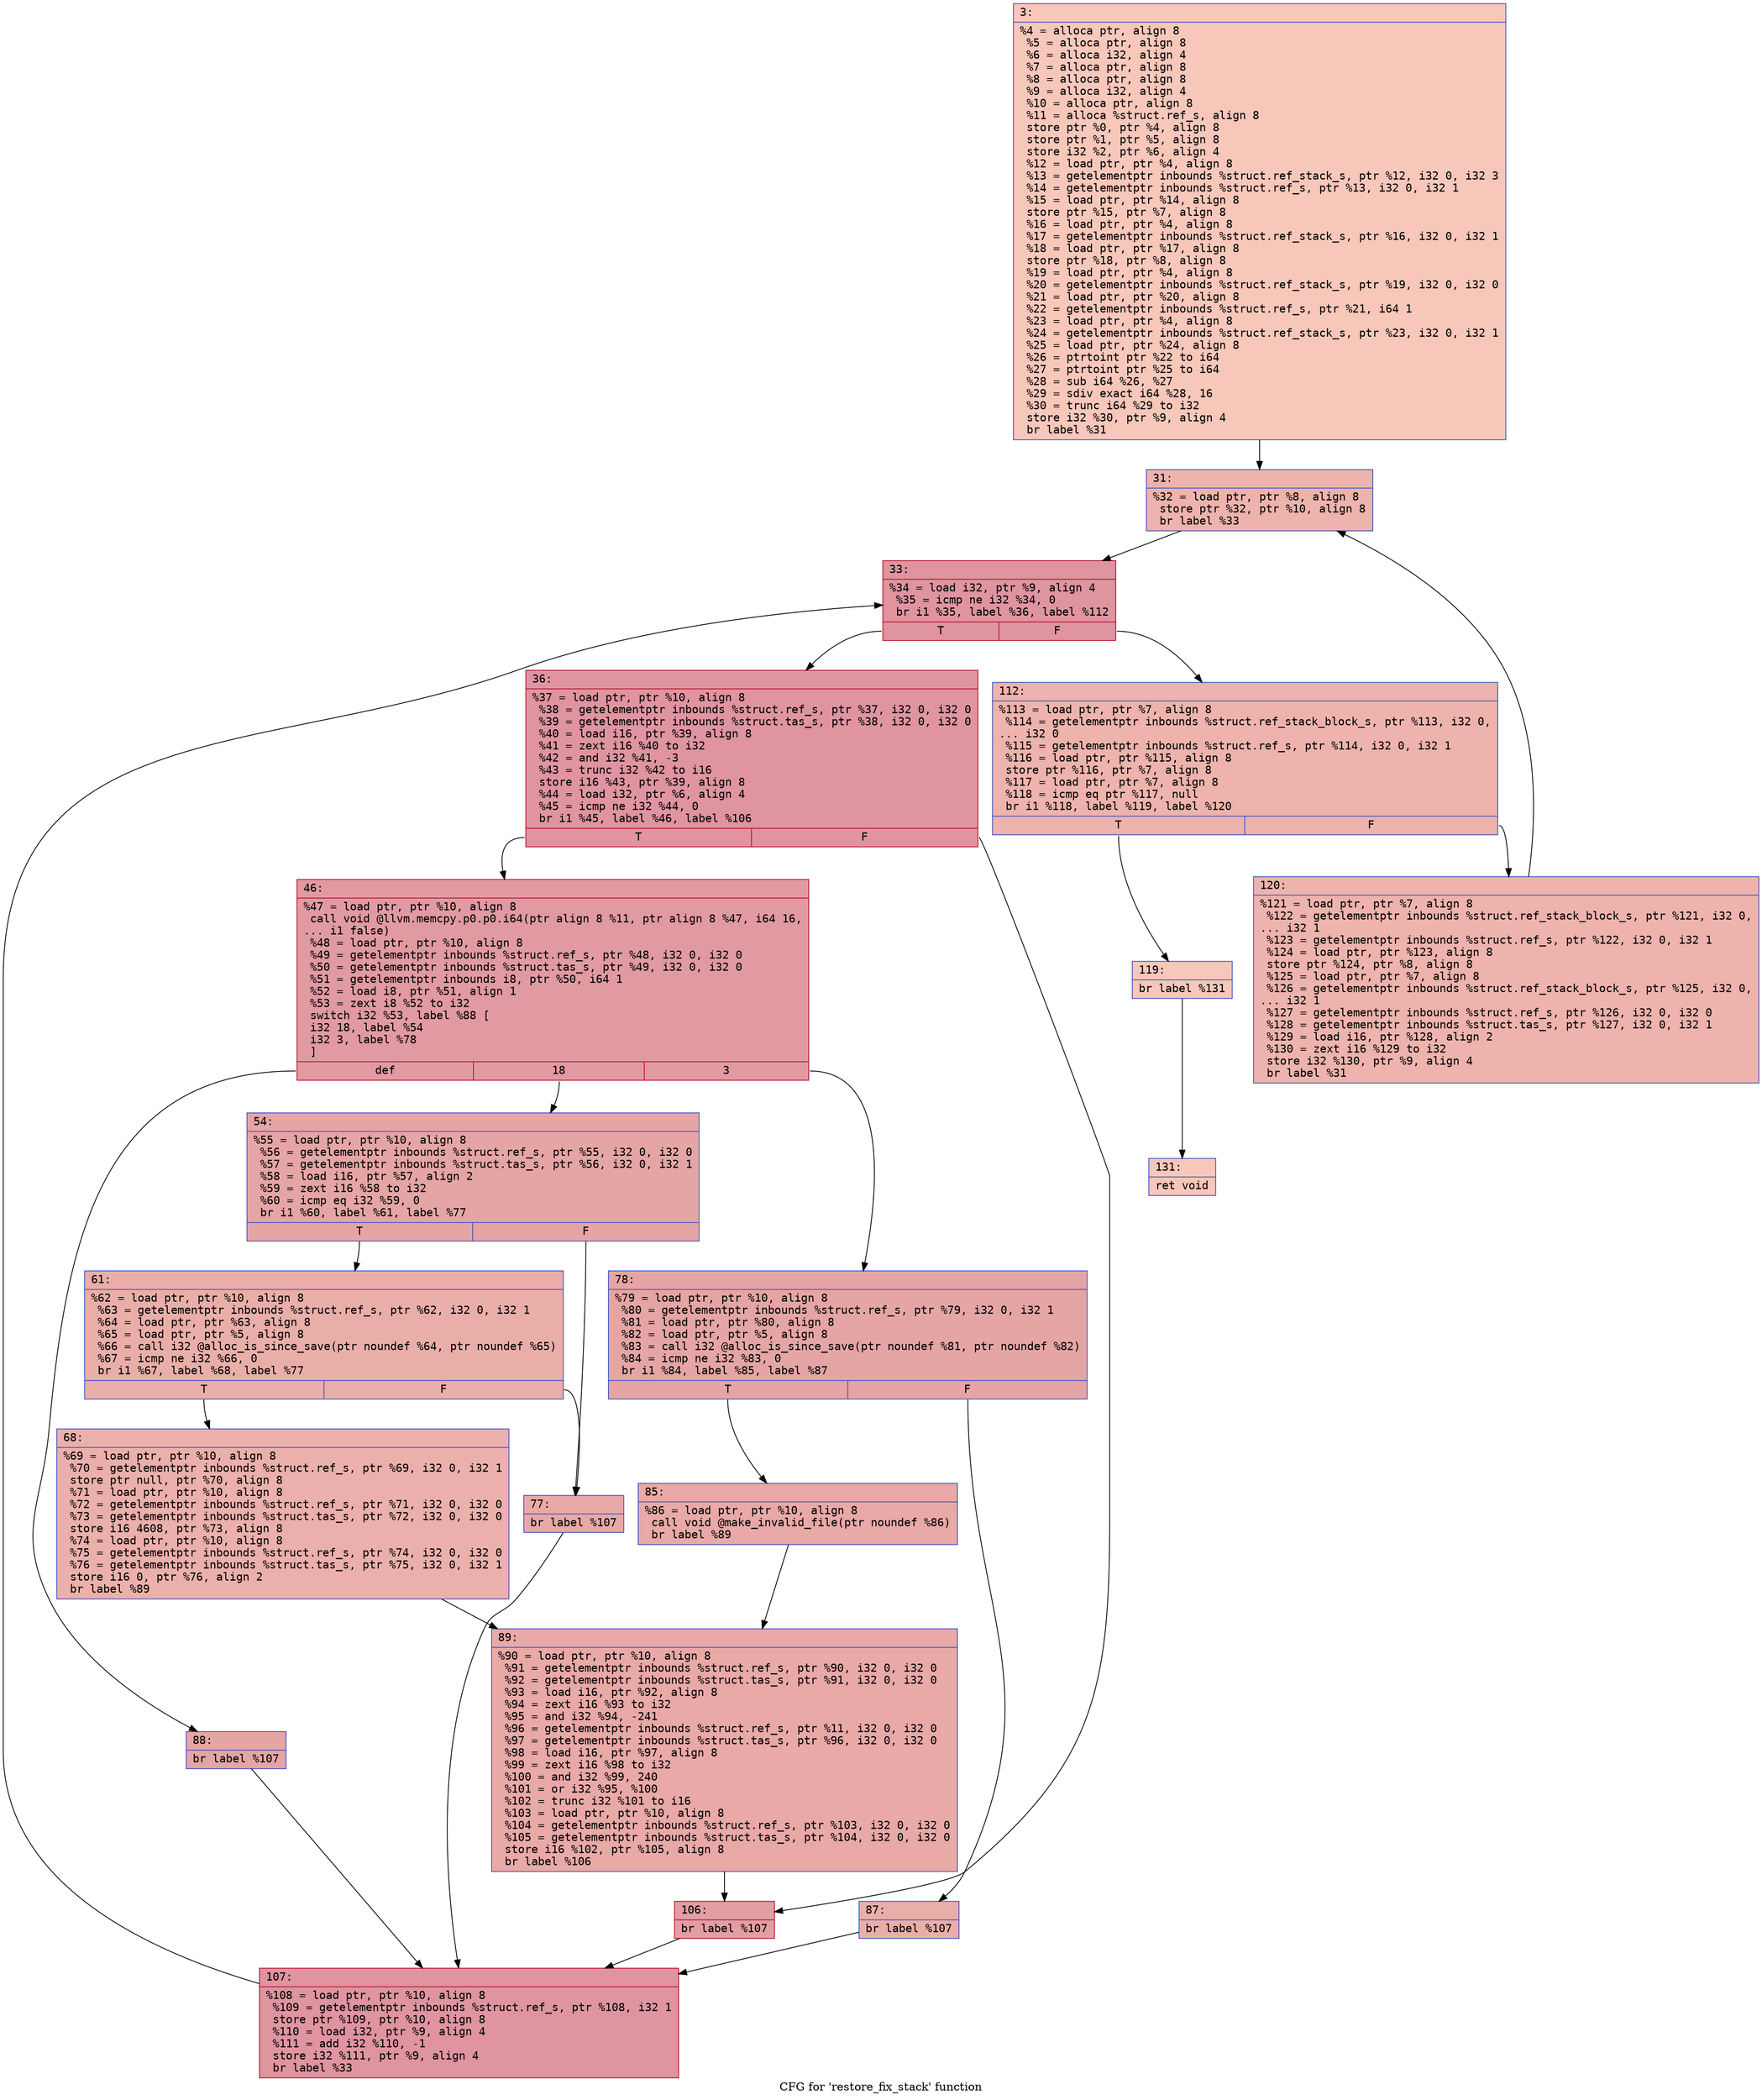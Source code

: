 digraph "CFG for 'restore_fix_stack' function" {
	label="CFG for 'restore_fix_stack' function";

	Node0x600000ca37a0 [shape=record,color="#3d50c3ff", style=filled, fillcolor="#ec7f6370" fontname="Courier",label="{3:\l|  %4 = alloca ptr, align 8\l  %5 = alloca ptr, align 8\l  %6 = alloca i32, align 4\l  %7 = alloca ptr, align 8\l  %8 = alloca ptr, align 8\l  %9 = alloca i32, align 4\l  %10 = alloca ptr, align 8\l  %11 = alloca %struct.ref_s, align 8\l  store ptr %0, ptr %4, align 8\l  store ptr %1, ptr %5, align 8\l  store i32 %2, ptr %6, align 4\l  %12 = load ptr, ptr %4, align 8\l  %13 = getelementptr inbounds %struct.ref_stack_s, ptr %12, i32 0, i32 3\l  %14 = getelementptr inbounds %struct.ref_s, ptr %13, i32 0, i32 1\l  %15 = load ptr, ptr %14, align 8\l  store ptr %15, ptr %7, align 8\l  %16 = load ptr, ptr %4, align 8\l  %17 = getelementptr inbounds %struct.ref_stack_s, ptr %16, i32 0, i32 1\l  %18 = load ptr, ptr %17, align 8\l  store ptr %18, ptr %8, align 8\l  %19 = load ptr, ptr %4, align 8\l  %20 = getelementptr inbounds %struct.ref_stack_s, ptr %19, i32 0, i32 0\l  %21 = load ptr, ptr %20, align 8\l  %22 = getelementptr inbounds %struct.ref_s, ptr %21, i64 1\l  %23 = load ptr, ptr %4, align 8\l  %24 = getelementptr inbounds %struct.ref_stack_s, ptr %23, i32 0, i32 1\l  %25 = load ptr, ptr %24, align 8\l  %26 = ptrtoint ptr %22 to i64\l  %27 = ptrtoint ptr %25 to i64\l  %28 = sub i64 %26, %27\l  %29 = sdiv exact i64 %28, 16\l  %30 = trunc i64 %29 to i32\l  store i32 %30, ptr %9, align 4\l  br label %31\l}"];
	Node0x600000ca37a0 -> Node0x600000ca37f0[tooltip="3 -> 31\nProbability 100.00%" ];
	Node0x600000ca37f0 [shape=record,color="#3d50c3ff", style=filled, fillcolor="#d6524470" fontname="Courier",label="{31:\l|  %32 = load ptr, ptr %8, align 8\l  store ptr %32, ptr %10, align 8\l  br label %33\l}"];
	Node0x600000ca37f0 -> Node0x600000ca3840[tooltip="31 -> 33\nProbability 100.00%" ];
	Node0x600000ca3840 [shape=record,color="#b70d28ff", style=filled, fillcolor="#b70d2870" fontname="Courier",label="{33:\l|  %34 = load i32, ptr %9, align 4\l  %35 = icmp ne i32 %34, 0\l  br i1 %35, label %36, label %112\l|{<s0>T|<s1>F}}"];
	Node0x600000ca3840:s0 -> Node0x600000ca3890[tooltip="33 -> 36\nProbability 96.88%" ];
	Node0x600000ca3840:s1 -> Node0x600000ca3ca0[tooltip="33 -> 112\nProbability 3.12%" ];
	Node0x600000ca3890 [shape=record,color="#b70d28ff", style=filled, fillcolor="#b70d2870" fontname="Courier",label="{36:\l|  %37 = load ptr, ptr %10, align 8\l  %38 = getelementptr inbounds %struct.ref_s, ptr %37, i32 0, i32 0\l  %39 = getelementptr inbounds %struct.tas_s, ptr %38, i32 0, i32 0\l  %40 = load i16, ptr %39, align 8\l  %41 = zext i16 %40 to i32\l  %42 = and i32 %41, -3\l  %43 = trunc i32 %42 to i16\l  store i16 %43, ptr %39, align 8\l  %44 = load i32, ptr %6, align 4\l  %45 = icmp ne i32 %44, 0\l  br i1 %45, label %46, label %106\l|{<s0>T|<s1>F}}"];
	Node0x600000ca3890:s0 -> Node0x600000ca38e0[tooltip="36 -> 46\nProbability 62.50%" ];
	Node0x600000ca3890:s1 -> Node0x600000ca3c00[tooltip="36 -> 106\nProbability 37.50%" ];
	Node0x600000ca38e0 [shape=record,color="#b70d28ff", style=filled, fillcolor="#bb1b2c70" fontname="Courier",label="{46:\l|  %47 = load ptr, ptr %10, align 8\l  call void @llvm.memcpy.p0.p0.i64(ptr align 8 %11, ptr align 8 %47, i64 16,\l... i1 false)\l  %48 = load ptr, ptr %10, align 8\l  %49 = getelementptr inbounds %struct.ref_s, ptr %48, i32 0, i32 0\l  %50 = getelementptr inbounds %struct.tas_s, ptr %49, i32 0, i32 0\l  %51 = getelementptr inbounds i8, ptr %50, i64 1\l  %52 = load i8, ptr %51, align 1\l  %53 = zext i8 %52 to i32\l  switch i32 %53, label %88 [\l    i32 18, label %54\l    i32 3, label %78\l  ]\l|{<s0>def|<s1>18|<s2>3}}"];
	Node0x600000ca38e0:s0 -> Node0x600000ca3b60[tooltip="46 -> 88\nProbability 33.33%" ];
	Node0x600000ca38e0:s1 -> Node0x600000ca3930[tooltip="46 -> 54\nProbability 33.33%" ];
	Node0x600000ca38e0:s2 -> Node0x600000ca3a70[tooltip="46 -> 78\nProbability 33.33%" ];
	Node0x600000ca3930 [shape=record,color="#3d50c3ff", style=filled, fillcolor="#c5333470" fontname="Courier",label="{54:\l|  %55 = load ptr, ptr %10, align 8\l  %56 = getelementptr inbounds %struct.ref_s, ptr %55, i32 0, i32 0\l  %57 = getelementptr inbounds %struct.tas_s, ptr %56, i32 0, i32 1\l  %58 = load i16, ptr %57, align 2\l  %59 = zext i16 %58 to i32\l  %60 = icmp eq i32 %59, 0\l  br i1 %60, label %61, label %77\l|{<s0>T|<s1>F}}"];
	Node0x600000ca3930:s0 -> Node0x600000ca3980[tooltip="54 -> 61\nProbability 37.50%" ];
	Node0x600000ca3930:s1 -> Node0x600000ca3a20[tooltip="54 -> 77\nProbability 62.50%" ];
	Node0x600000ca3980 [shape=record,color="#3d50c3ff", style=filled, fillcolor="#d0473d70" fontname="Courier",label="{61:\l|  %62 = load ptr, ptr %10, align 8\l  %63 = getelementptr inbounds %struct.ref_s, ptr %62, i32 0, i32 1\l  %64 = load ptr, ptr %63, align 8\l  %65 = load ptr, ptr %5, align 8\l  %66 = call i32 @alloc_is_since_save(ptr noundef %64, ptr noundef %65)\l  %67 = icmp ne i32 %66, 0\l  br i1 %67, label %68, label %77\l|{<s0>T|<s1>F}}"];
	Node0x600000ca3980:s0 -> Node0x600000ca39d0[tooltip="61 -> 68\nProbability 62.50%" ];
	Node0x600000ca3980:s1 -> Node0x600000ca3a20[tooltip="61 -> 77\nProbability 37.50%" ];
	Node0x600000ca39d0 [shape=record,color="#3d50c3ff", style=filled, fillcolor="#d24b4070" fontname="Courier",label="{68:\l|  %69 = load ptr, ptr %10, align 8\l  %70 = getelementptr inbounds %struct.ref_s, ptr %69, i32 0, i32 1\l  store ptr null, ptr %70, align 8\l  %71 = load ptr, ptr %10, align 8\l  %72 = getelementptr inbounds %struct.ref_s, ptr %71, i32 0, i32 0\l  %73 = getelementptr inbounds %struct.tas_s, ptr %72, i32 0, i32 0\l  store i16 4608, ptr %73, align 8\l  %74 = load ptr, ptr %10, align 8\l  %75 = getelementptr inbounds %struct.ref_s, ptr %74, i32 0, i32 0\l  %76 = getelementptr inbounds %struct.tas_s, ptr %75, i32 0, i32 1\l  store i16 0, ptr %76, align 2\l  br label %89\l}"];
	Node0x600000ca39d0 -> Node0x600000ca3bb0[tooltip="68 -> 89\nProbability 100.00%" ];
	Node0x600000ca3a20 [shape=record,color="#3d50c3ff", style=filled, fillcolor="#ca3b3770" fontname="Courier",label="{77:\l|  br label %107\l}"];
	Node0x600000ca3a20 -> Node0x600000ca3c50[tooltip="77 -> 107\nProbability 100.00%" ];
	Node0x600000ca3a70 [shape=record,color="#3d50c3ff", style=filled, fillcolor="#c5333470" fontname="Courier",label="{78:\l|  %79 = load ptr, ptr %10, align 8\l  %80 = getelementptr inbounds %struct.ref_s, ptr %79, i32 0, i32 1\l  %81 = load ptr, ptr %80, align 8\l  %82 = load ptr, ptr %5, align 8\l  %83 = call i32 @alloc_is_since_save(ptr noundef %81, ptr noundef %82)\l  %84 = icmp ne i32 %83, 0\l  br i1 %84, label %85, label %87\l|{<s0>T|<s1>F}}"];
	Node0x600000ca3a70:s0 -> Node0x600000ca3ac0[tooltip="78 -> 85\nProbability 62.50%" ];
	Node0x600000ca3a70:s1 -> Node0x600000ca3b10[tooltip="78 -> 87\nProbability 37.50%" ];
	Node0x600000ca3ac0 [shape=record,color="#3d50c3ff", style=filled, fillcolor="#ca3b3770" fontname="Courier",label="{85:\l|  %86 = load ptr, ptr %10, align 8\l  call void @make_invalid_file(ptr noundef %86)\l  br label %89\l}"];
	Node0x600000ca3ac0 -> Node0x600000ca3bb0[tooltip="85 -> 89\nProbability 100.00%" ];
	Node0x600000ca3b10 [shape=record,color="#3d50c3ff", style=filled, fillcolor="#d0473d70" fontname="Courier",label="{87:\l|  br label %107\l}"];
	Node0x600000ca3b10 -> Node0x600000ca3c50[tooltip="87 -> 107\nProbability 100.00%" ];
	Node0x600000ca3b60 [shape=record,color="#3d50c3ff", style=filled, fillcolor="#c5333470" fontname="Courier",label="{88:\l|  br label %107\l}"];
	Node0x600000ca3b60 -> Node0x600000ca3c50[tooltip="88 -> 107\nProbability 100.00%" ];
	Node0x600000ca3bb0 [shape=record,color="#3d50c3ff", style=filled, fillcolor="#ca3b3770" fontname="Courier",label="{89:\l|  %90 = load ptr, ptr %10, align 8\l  %91 = getelementptr inbounds %struct.ref_s, ptr %90, i32 0, i32 0\l  %92 = getelementptr inbounds %struct.tas_s, ptr %91, i32 0, i32 0\l  %93 = load i16, ptr %92, align 8\l  %94 = zext i16 %93 to i32\l  %95 = and i32 %94, -241\l  %96 = getelementptr inbounds %struct.ref_s, ptr %11, i32 0, i32 0\l  %97 = getelementptr inbounds %struct.tas_s, ptr %96, i32 0, i32 0\l  %98 = load i16, ptr %97, align 8\l  %99 = zext i16 %98 to i32\l  %100 = and i32 %99, 240\l  %101 = or i32 %95, %100\l  %102 = trunc i32 %101 to i16\l  %103 = load ptr, ptr %10, align 8\l  %104 = getelementptr inbounds %struct.ref_s, ptr %103, i32 0, i32 0\l  %105 = getelementptr inbounds %struct.tas_s, ptr %104, i32 0, i32 0\l  store i16 %102, ptr %105, align 8\l  br label %106\l}"];
	Node0x600000ca3bb0 -> Node0x600000ca3c00[tooltip="89 -> 106\nProbability 100.00%" ];
	Node0x600000ca3c00 [shape=record,color="#b70d28ff", style=filled, fillcolor="#be242e70" fontname="Courier",label="{106:\l|  br label %107\l}"];
	Node0x600000ca3c00 -> Node0x600000ca3c50[tooltip="106 -> 107\nProbability 100.00%" ];
	Node0x600000ca3c50 [shape=record,color="#b70d28ff", style=filled, fillcolor="#b70d2870" fontname="Courier",label="{107:\l|  %108 = load ptr, ptr %10, align 8\l  %109 = getelementptr inbounds %struct.ref_s, ptr %108, i32 1\l  store ptr %109, ptr %10, align 8\l  %110 = load i32, ptr %9, align 4\l  %111 = add i32 %110, -1\l  store i32 %111, ptr %9, align 4\l  br label %33\l}"];
	Node0x600000ca3c50 -> Node0x600000ca3840[tooltip="107 -> 33\nProbability 100.00%" ];
	Node0x600000ca3ca0 [shape=record,color="#3d50c3ff", style=filled, fillcolor="#d6524470" fontname="Courier",label="{112:\l|  %113 = load ptr, ptr %7, align 8\l  %114 = getelementptr inbounds %struct.ref_stack_block_s, ptr %113, i32 0,\l... i32 0\l  %115 = getelementptr inbounds %struct.ref_s, ptr %114, i32 0, i32 1\l  %116 = load ptr, ptr %115, align 8\l  store ptr %116, ptr %7, align 8\l  %117 = load ptr, ptr %7, align 8\l  %118 = icmp eq ptr %117, null\l  br i1 %118, label %119, label %120\l|{<s0>T|<s1>F}}"];
	Node0x600000ca3ca0:s0 -> Node0x600000ca3cf0[tooltip="112 -> 119\nProbability 3.12%" ];
	Node0x600000ca3ca0:s1 -> Node0x600000ca3d40[tooltip="112 -> 120\nProbability 96.88%" ];
	Node0x600000ca3cf0 [shape=record,color="#3d50c3ff", style=filled, fillcolor="#ec7f6370" fontname="Courier",label="{119:\l|  br label %131\l}"];
	Node0x600000ca3cf0 -> Node0x600000ca3d90[tooltip="119 -> 131\nProbability 100.00%" ];
	Node0x600000ca3d40 [shape=record,color="#3d50c3ff", style=filled, fillcolor="#d6524470" fontname="Courier",label="{120:\l|  %121 = load ptr, ptr %7, align 8\l  %122 = getelementptr inbounds %struct.ref_stack_block_s, ptr %121, i32 0,\l... i32 1\l  %123 = getelementptr inbounds %struct.ref_s, ptr %122, i32 0, i32 1\l  %124 = load ptr, ptr %123, align 8\l  store ptr %124, ptr %8, align 8\l  %125 = load ptr, ptr %7, align 8\l  %126 = getelementptr inbounds %struct.ref_stack_block_s, ptr %125, i32 0,\l... i32 1\l  %127 = getelementptr inbounds %struct.ref_s, ptr %126, i32 0, i32 0\l  %128 = getelementptr inbounds %struct.tas_s, ptr %127, i32 0, i32 1\l  %129 = load i16, ptr %128, align 2\l  %130 = zext i16 %129 to i32\l  store i32 %130, ptr %9, align 4\l  br label %31\l}"];
	Node0x600000ca3d40 -> Node0x600000ca37f0[tooltip="120 -> 31\nProbability 100.00%" ];
	Node0x600000ca3d90 [shape=record,color="#3d50c3ff", style=filled, fillcolor="#ec7f6370" fontname="Courier",label="{131:\l|  ret void\l}"];
}
